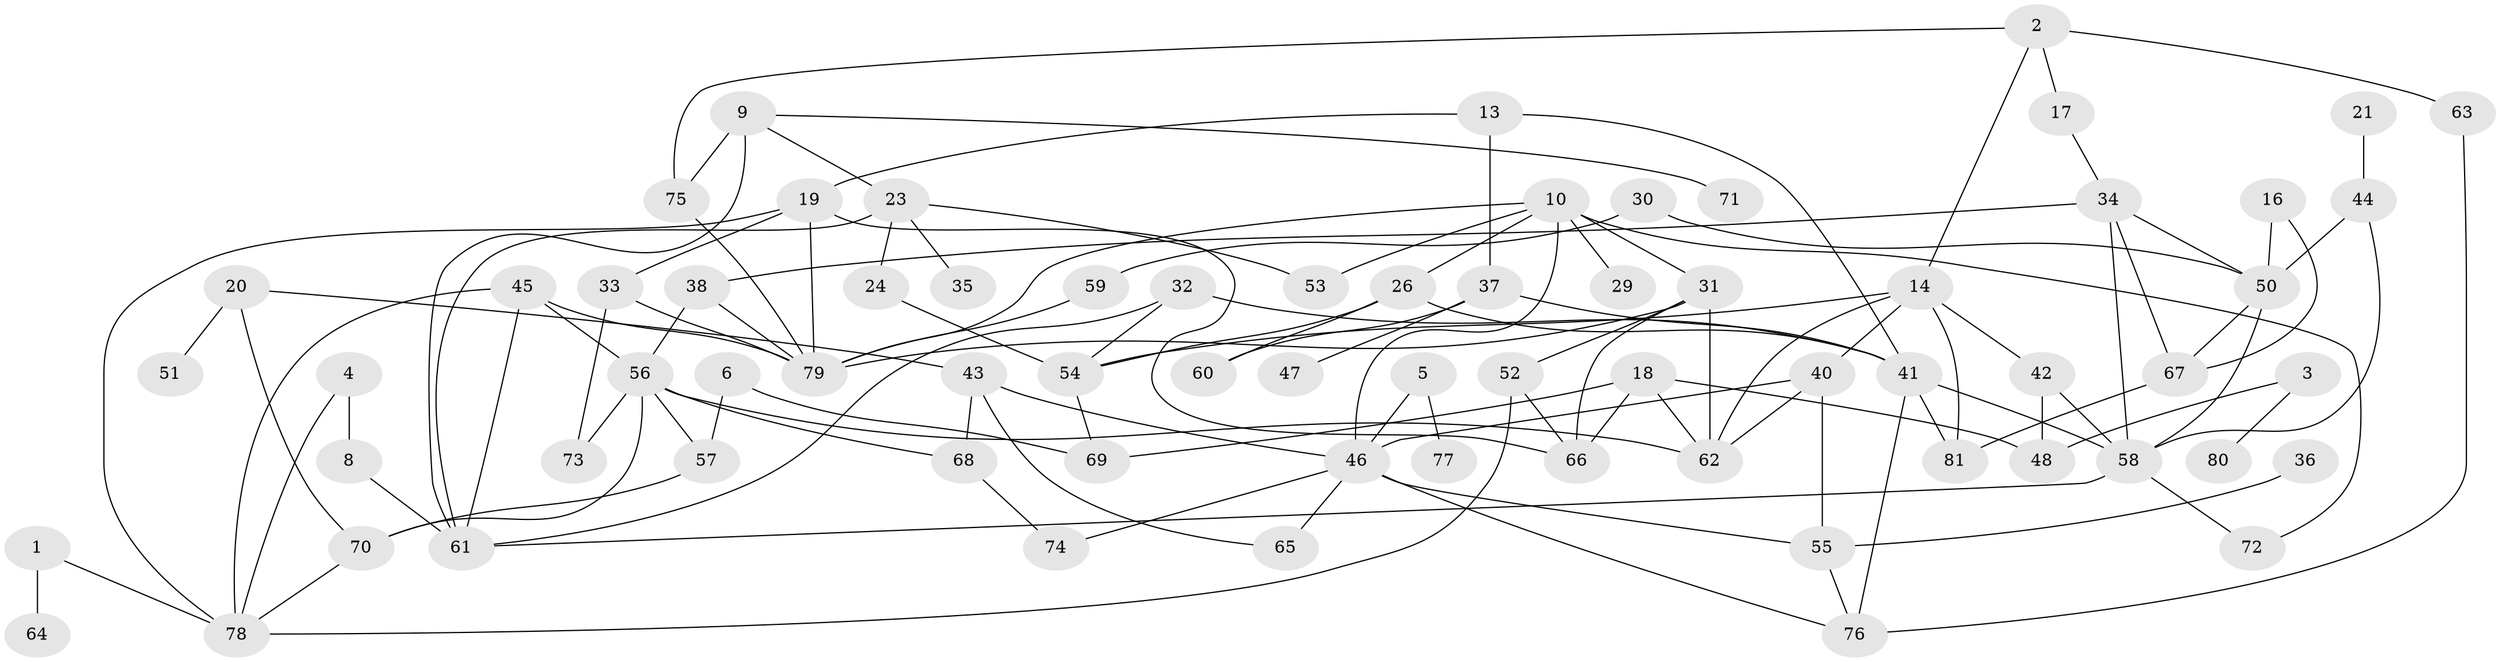 // original degree distribution, {1: 0.15671641791044777, 2: 0.291044776119403, 4: 0.15671641791044777, 3: 0.20149253731343283, 6: 0.029850746268656716, 0: 0.07462686567164178, 5: 0.08208955223880597, 9: 0.007462686567164179}
// Generated by graph-tools (version 1.1) at 2025/35/03/04/25 23:35:50]
// undirected, 71 vertices, 119 edges
graph export_dot {
  node [color=gray90,style=filled];
  1;
  2;
  3;
  4;
  5;
  6;
  8;
  9;
  10;
  13;
  14;
  16;
  17;
  18;
  19;
  20;
  21;
  23;
  24;
  26;
  29;
  30;
  31;
  32;
  33;
  34;
  35;
  36;
  37;
  38;
  40;
  41;
  42;
  43;
  44;
  45;
  46;
  47;
  48;
  50;
  51;
  52;
  53;
  54;
  55;
  56;
  57;
  58;
  59;
  60;
  61;
  62;
  63;
  64;
  65;
  66;
  67;
  68;
  69;
  70;
  71;
  72;
  73;
  74;
  75;
  76;
  77;
  78;
  79;
  80;
  81;
  1 -- 64 [weight=1.0];
  1 -- 78 [weight=1.0];
  2 -- 14 [weight=1.0];
  2 -- 17 [weight=1.0];
  2 -- 63 [weight=1.0];
  2 -- 75 [weight=1.0];
  3 -- 48 [weight=1.0];
  3 -- 80 [weight=1.0];
  4 -- 8 [weight=1.0];
  4 -- 78 [weight=1.0];
  5 -- 46 [weight=1.0];
  5 -- 77 [weight=1.0];
  6 -- 57 [weight=1.0];
  6 -- 69 [weight=1.0];
  8 -- 61 [weight=2.0];
  9 -- 23 [weight=1.0];
  9 -- 61 [weight=1.0];
  9 -- 71 [weight=1.0];
  9 -- 75 [weight=2.0];
  10 -- 26 [weight=1.0];
  10 -- 29 [weight=1.0];
  10 -- 31 [weight=1.0];
  10 -- 46 [weight=1.0];
  10 -- 53 [weight=1.0];
  10 -- 72 [weight=1.0];
  10 -- 79 [weight=1.0];
  13 -- 19 [weight=1.0];
  13 -- 37 [weight=1.0];
  13 -- 41 [weight=1.0];
  14 -- 40 [weight=1.0];
  14 -- 42 [weight=1.0];
  14 -- 54 [weight=1.0];
  14 -- 62 [weight=1.0];
  14 -- 81 [weight=1.0];
  16 -- 50 [weight=1.0];
  16 -- 67 [weight=1.0];
  17 -- 34 [weight=1.0];
  18 -- 48 [weight=1.0];
  18 -- 62 [weight=1.0];
  18 -- 66 [weight=1.0];
  18 -- 69 [weight=1.0];
  19 -- 33 [weight=1.0];
  19 -- 66 [weight=1.0];
  19 -- 78 [weight=1.0];
  19 -- 79 [weight=1.0];
  20 -- 43 [weight=1.0];
  20 -- 51 [weight=1.0];
  20 -- 70 [weight=1.0];
  21 -- 44 [weight=1.0];
  23 -- 24 [weight=1.0];
  23 -- 35 [weight=1.0];
  23 -- 53 [weight=1.0];
  23 -- 61 [weight=1.0];
  24 -- 54 [weight=1.0];
  26 -- 41 [weight=1.0];
  26 -- 54 [weight=1.0];
  26 -- 60 [weight=1.0];
  30 -- 50 [weight=1.0];
  30 -- 59 [weight=1.0];
  31 -- 52 [weight=1.0];
  31 -- 62 [weight=2.0];
  31 -- 66 [weight=1.0];
  31 -- 79 [weight=1.0];
  32 -- 41 [weight=1.0];
  32 -- 54 [weight=1.0];
  32 -- 61 [weight=1.0];
  33 -- 73 [weight=1.0];
  33 -- 79 [weight=1.0];
  34 -- 38 [weight=1.0];
  34 -- 50 [weight=1.0];
  34 -- 58 [weight=1.0];
  34 -- 67 [weight=1.0];
  36 -- 55 [weight=1.0];
  37 -- 41 [weight=1.0];
  37 -- 47 [weight=1.0];
  37 -- 60 [weight=1.0];
  38 -- 56 [weight=1.0];
  38 -- 79 [weight=1.0];
  40 -- 46 [weight=1.0];
  40 -- 55 [weight=1.0];
  40 -- 62 [weight=1.0];
  41 -- 58 [weight=1.0];
  41 -- 76 [weight=1.0];
  41 -- 81 [weight=1.0];
  42 -- 48 [weight=1.0];
  42 -- 58 [weight=1.0];
  43 -- 46 [weight=1.0];
  43 -- 65 [weight=1.0];
  43 -- 68 [weight=1.0];
  44 -- 50 [weight=1.0];
  44 -- 58 [weight=1.0];
  45 -- 56 [weight=1.0];
  45 -- 61 [weight=1.0];
  45 -- 78 [weight=1.0];
  45 -- 79 [weight=1.0];
  46 -- 55 [weight=1.0];
  46 -- 65 [weight=1.0];
  46 -- 74 [weight=1.0];
  46 -- 76 [weight=1.0];
  50 -- 58 [weight=1.0];
  50 -- 67 [weight=1.0];
  52 -- 66 [weight=1.0];
  52 -- 78 [weight=1.0];
  54 -- 69 [weight=1.0];
  55 -- 76 [weight=1.0];
  56 -- 57 [weight=1.0];
  56 -- 62 [weight=1.0];
  56 -- 68 [weight=1.0];
  56 -- 70 [weight=1.0];
  56 -- 73 [weight=1.0];
  57 -- 70 [weight=1.0];
  58 -- 61 [weight=1.0];
  58 -- 72 [weight=1.0];
  59 -- 79 [weight=1.0];
  63 -- 76 [weight=1.0];
  67 -- 81 [weight=1.0];
  68 -- 74 [weight=1.0];
  70 -- 78 [weight=1.0];
  75 -- 79 [weight=2.0];
}
